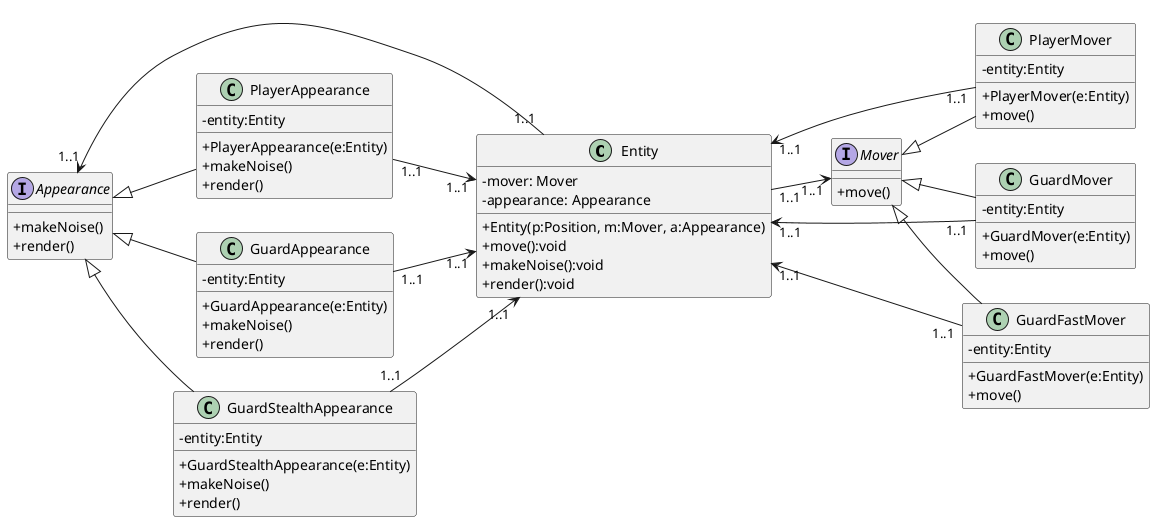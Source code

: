 @startuml
left to right direction
skinparam classAttributeIconSize 0

class Entity {
    + Entity(p:Position, m:Mover, a:Appearance)
    + move():void
    + makeNoise():void
    + render():void
    
    - mover: Mover
    - appearance: Appearance
}

interface Mover {
    + move()
}

interface Appearance {
    + makeNoise()
    + render()
}

Entity "1..1" --> "1..1" Appearance
Entity "1..1" --> "1..1" Mover

class PlayerMover {
    + PlayerMover(e:Entity)
    + move()
    - entity:Entity
}
PlayerMover -up-|> Mover
PlayerMover "1..1" --> "1..1" Entity

class GuardMover {
    + GuardMover(e:Entity)
    + move()
    - entity:Entity
}
GuardMover -up-|> Mover
GuardMover "1..1" --> "1..1" Entity

class GuardFastMover {
    + GuardFastMover(e:Entity)
    + move()
    - entity:Entity
}
GuardFastMover -up-|> Mover
GuardFastMover "1..1" --> "1..1" Entity

class PlayerAppearance {
    + PlayerAppearance(e:Entity)
    + makeNoise()
    + render()
    - entity:Entity
}
PlayerAppearance -up-|> Appearance
PlayerAppearance "1..1" --> "1..1" Entity

class GuardAppearance {
    + GuardAppearance(e:Entity)
    + makeNoise()
    + render()
    - entity:Entity
}
GuardAppearance -up-|> Appearance
GuardAppearance "1..1" --> "1..1" Entity

class GuardStealthAppearance {
    + GuardStealthAppearance(e:Entity)
    + makeNoise()
    + render()
    - entity:Entity
}
GuardStealthAppearance -up-|> Appearance
GuardStealthAppearance "1..1" --> "1..1" Entity


@enduml
